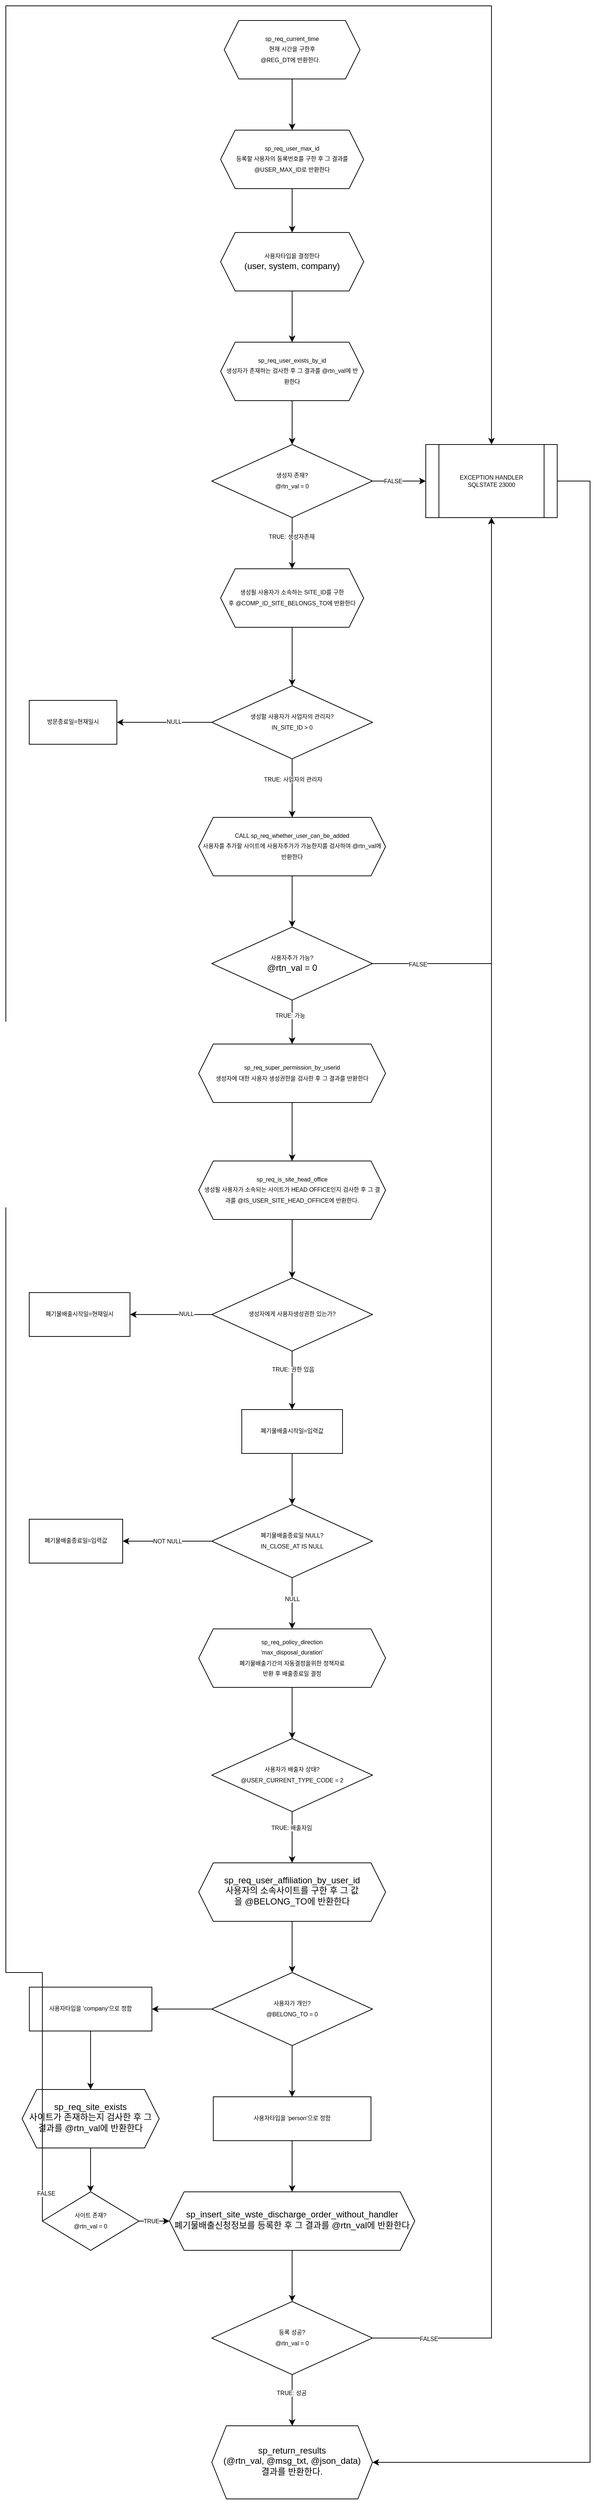 <mxfile version="16.5.6" type="device"><diagram id="GoSXiqhEjkwd7hs7oLC1" name="Page-1"><mxGraphModel dx="1719" dy="5658" grid="1" gridSize="10" guides="1" tooltips="1" connect="1" arrows="1" fold="1" page="1" pageScale="1" pageWidth="827" pageHeight="1169" math="0" shadow="0"><root><mxCell id="0"/><mxCell id="1" parent="0"/><mxCell id="nqFcclDZsv5z8-_tzMHj-1" value="" style="edgeStyle=orthogonalEdgeStyle;rounded=0;orthogonalLoop=1;jettySize=auto;html=1;fontSize=8;entryX=0.5;entryY=0;entryDx=0;entryDy=0;" parent="1" source="nqFcclDZsv5z8-_tzMHj-2" target="nqFcclDZsv5z8-_tzMHj-12" edge="1"><mxGeometry relative="1" as="geometry"><mxPoint x="-404.9" y="-3610" as="targetPoint"/></mxGeometry></mxCell><mxCell id="nqFcclDZsv5z8-_tzMHj-2" value="&lt;span style=&quot;font-size: 8px&quot;&gt;sp_req_current_time&lt;/span&gt;&lt;br style=&quot;font-size: 8px&quot;&gt;&lt;span style=&quot;font-size: 8px&quot;&gt;현재 시간을 구한후&lt;/span&gt;&lt;br style=&quot;font-size: 8px&quot;&gt;&lt;span style=&quot;font-size: 8px&quot;&gt;@REG_DT에 반환한다.&amp;nbsp;&amp;nbsp;&lt;/span&gt;" style="shape=hexagon;perimeter=hexagonPerimeter2;whiteSpace=wrap;html=1;fixedSize=1;shadow=0;strokeWidth=1;spacing=6;spacingTop=-4;" parent="1" vertex="1"><mxGeometry x="-520.97" y="-3740" width="186" height="80" as="geometry"/></mxCell><mxCell id="nqFcclDZsv5z8-_tzMHj-169" style="edgeStyle=elbowEdgeStyle;rounded=0;orthogonalLoop=1;jettySize=auto;html=1;exitX=1;exitY=0.5;exitDx=0;exitDy=0;entryX=1;entryY=0.5;entryDx=0;entryDy=0;fontSize=8;" parent="1" source="nqFcclDZsv5z8-_tzMHj-9" target="nqFcclDZsv5z8-_tzMHj-166" edge="1"><mxGeometry relative="1" as="geometry"><Array as="points"><mxPoint x="-20" y="-1980"/></Array></mxGeometry></mxCell><mxCell id="nqFcclDZsv5z8-_tzMHj-9" value="EXCEPTION HANDLER&lt;br&gt;SQLSTATE 23000" style="shape=process;whiteSpace=wrap;html=1;backgroundOutline=1;fontSize=8;" parent="1" vertex="1"><mxGeometry x="-244.97" y="-3160" width="180" height="100" as="geometry"/></mxCell><mxCell id="nqFcclDZsv5z8-_tzMHj-11" value="" style="edgeStyle=orthogonalEdgeStyle;rounded=0;orthogonalLoop=1;jettySize=auto;html=1;entryX=0.5;entryY=0;entryDx=0;entryDy=0;" parent="1" source="nqFcclDZsv5z8-_tzMHj-12" target="Ni5LWQ4rkVCWJuitLpwn-1" edge="1"><mxGeometry relative="1" as="geometry"/></mxCell><mxCell id="nqFcclDZsv5z8-_tzMHj-12" value="&lt;span style=&quot;font-size: 8px&quot;&gt;sp_req_user_max_id&lt;/span&gt;&lt;br&gt;&lt;span style=&quot;font-size: 8px&quot;&gt;등록할 사용자의 등록번호를 구한 후 그 결과를 @USER_MAX_ID로 반환한다&lt;/span&gt;" style="shape=hexagon;perimeter=hexagonPerimeter2;whiteSpace=wrap;html=1;fixedSize=1;shadow=0;strokeWidth=1;spacing=6;spacingTop=-4;" parent="1" vertex="1"><mxGeometry x="-525.94" y="-3590" width="195.94" height="80" as="geometry"/></mxCell><mxCell id="nqFcclDZsv5z8-_tzMHj-13" style="edgeStyle=orthogonalEdgeStyle;rounded=0;orthogonalLoop=1;jettySize=auto;html=1;entryX=0;entryY=0.5;entryDx=0;entryDy=0;fontSize=8;" parent="1" source="nqFcclDZsv5z8-_tzMHj-17" target="nqFcclDZsv5z8-_tzMHj-9" edge="1"><mxGeometry relative="1" as="geometry"/></mxCell><mxCell id="nqFcclDZsv5z8-_tzMHj-14" value="FALSE" style="edgeLabel;html=1;align=center;verticalAlign=middle;resizable=0;points=[];fontSize=8;" parent="nqFcclDZsv5z8-_tzMHj-13" vertex="1" connectable="0"><mxGeometry x="-0.782" relative="1" as="geometry"><mxPoint x="20" as="offset"/></mxGeometry></mxCell><mxCell id="nqFcclDZsv5z8-_tzMHj-15" value="" style="edgeStyle=orthogonalEdgeStyle;rounded=0;orthogonalLoop=1;jettySize=auto;html=1;fontSize=8;entryX=0.5;entryY=0;entryDx=0;entryDy=0;" parent="1" source="nqFcclDZsv5z8-_tzMHj-17" target="Ni5LWQ4rkVCWJuitLpwn-5" edge="1"><mxGeometry relative="1" as="geometry"><mxPoint x="-428" y="-2980" as="targetPoint"/></mxGeometry></mxCell><mxCell id="nqFcclDZsv5z8-_tzMHj-16" value="TRUE: 생성자존재" style="edgeLabel;html=1;align=center;verticalAlign=middle;resizable=0;points=[];fontSize=8;" parent="nqFcclDZsv5z8-_tzMHj-15" vertex="1" connectable="0"><mxGeometry x="-0.258" y="-1" relative="1" as="geometry"><mxPoint as="offset"/></mxGeometry></mxCell><mxCell id="nqFcclDZsv5z8-_tzMHj-17" value="&lt;font style=&quot;font-size: 8px&quot;&gt;생성자 존재?&lt;br&gt;@rtn_val = 0&lt;/font&gt;" style="rhombus;whiteSpace=wrap;html=1;shadow=0;strokeWidth=1;spacing=6;spacingTop=-4;" parent="1" vertex="1"><mxGeometry x="-537.97" y="-3160" width="220" height="100" as="geometry"/></mxCell><mxCell id="nqFcclDZsv5z8-_tzMHj-20" value="" style="edgeStyle=orthogonalEdgeStyle;rounded=0;orthogonalLoop=1;jettySize=auto;html=1;fontSize=8;entryX=0.5;entryY=0;entryDx=0;entryDy=0;" parent="1" source="nqFcclDZsv5z8-_tzMHj-24" target="Ni5LWQ4rkVCWJuitLpwn-7" edge="1"><mxGeometry relative="1" as="geometry"><mxPoint x="-427.97" y="-2640" as="targetPoint"/></mxGeometry></mxCell><mxCell id="nqFcclDZsv5z8-_tzMHj-21" value="TRUE: 사업자의 관리자" style="edgeLabel;html=1;align=center;verticalAlign=middle;resizable=0;points=[];fontSize=8;" parent="nqFcclDZsv5z8-_tzMHj-20" vertex="1" connectable="0"><mxGeometry x="-0.31" relative="1" as="geometry"><mxPoint x="1" as="offset"/></mxGeometry></mxCell><mxCell id="nqFcclDZsv5z8-_tzMHj-96" value="" style="edgeStyle=elbowEdgeStyle;rounded=0;orthogonalLoop=1;jettySize=auto;html=1;fontSize=8;" parent="1" source="nqFcclDZsv5z8-_tzMHj-24" target="nqFcclDZsv5z8-_tzMHj-95" edge="1"><mxGeometry relative="1" as="geometry"/></mxCell><mxCell id="nqFcclDZsv5z8-_tzMHj-97" value="NULL" style="edgeLabel;html=1;align=center;verticalAlign=middle;resizable=0;points=[];fontSize=8;" parent="nqFcclDZsv5z8-_tzMHj-96" vertex="1" connectable="0"><mxGeometry x="-0.19" y="-1" relative="1" as="geometry"><mxPoint as="offset"/></mxGeometry></mxCell><mxCell id="nqFcclDZsv5z8-_tzMHj-24" value="&lt;font style=&quot;font-size: 8px&quot;&gt;생성할 사용자가 사업자의 관리자?&lt;br&gt;IN_SITE_ID &amp;gt; 0&lt;/font&gt;" style="rhombus;whiteSpace=wrap;html=1;shadow=0;strokeWidth=1;spacing=6;spacingTop=-4;" parent="1" vertex="1"><mxGeometry x="-537.97" y="-2830" width="220" height="100" as="geometry"/></mxCell><mxCell id="nqFcclDZsv5z8-_tzMHj-95" value="&lt;font style=&quot;font-size: 8px&quot;&gt;방문종료일=현재일시&lt;/font&gt;" style="whiteSpace=wrap;html=1;shadow=0;strokeWidth=1;spacing=6;spacingTop=-4;" parent="1" vertex="1"><mxGeometry x="-787.97" y="-2810" width="120" height="60" as="geometry"/></mxCell><mxCell id="nqFcclDZsv5z8-_tzMHj-100" style="edgeStyle=elbowEdgeStyle;rounded=0;orthogonalLoop=1;jettySize=auto;html=1;entryX=0.5;entryY=0;entryDx=0;entryDy=0;fontSize=8;" parent="1" source="nqFcclDZsv5z8-_tzMHj-98" target="nqFcclDZsv5z8-_tzMHj-99" edge="1"><mxGeometry relative="1" as="geometry"/></mxCell><mxCell id="nqFcclDZsv5z8-_tzMHj-101" value="TRUE: 가능" style="edgeLabel;html=1;align=center;verticalAlign=middle;resizable=0;points=[];fontSize=8;" parent="nqFcclDZsv5z8-_tzMHj-100" vertex="1" connectable="0"><mxGeometry x="-0.296" y="-2" relative="1" as="geometry"><mxPoint x="-1" as="offset"/></mxGeometry></mxCell><mxCell id="Ni5LWQ4rkVCWJuitLpwn-8" style="edgeStyle=orthogonalEdgeStyle;rounded=0;orthogonalLoop=1;jettySize=auto;html=1;fontSize=8;" edge="1" parent="1" source="nqFcclDZsv5z8-_tzMHj-98" target="nqFcclDZsv5z8-_tzMHj-9"><mxGeometry relative="1" as="geometry"/></mxCell><mxCell id="Ni5LWQ4rkVCWJuitLpwn-9" value="FALSE" style="edgeLabel;html=1;align=center;verticalAlign=middle;resizable=0;points=[];fontSize=8;" vertex="1" connectable="0" parent="Ni5LWQ4rkVCWJuitLpwn-8"><mxGeometry x="-0.839" y="-1" relative="1" as="geometry"><mxPoint as="offset"/></mxGeometry></mxCell><mxCell id="nqFcclDZsv5z8-_tzMHj-98" value="&lt;span style=&quot;font-size: 8px&quot;&gt;사용자추가 가능?&lt;br&gt;&lt;/span&gt;@rtn_val = 0" style="rhombus;whiteSpace=wrap;html=1;shadow=0;strokeWidth=1;spacing=6;spacingTop=-4;" parent="1" vertex="1"><mxGeometry x="-537.97" y="-2500" width="220" height="100" as="geometry"/></mxCell><mxCell id="nqFcclDZsv5z8-_tzMHj-106" value="" style="edgeStyle=elbowEdgeStyle;rounded=0;orthogonalLoop=1;jettySize=auto;html=1;fontSize=8;entryX=0.5;entryY=0;entryDx=0;entryDy=0;" parent="1" source="nqFcclDZsv5z8-_tzMHj-99" target="Ni5LWQ4rkVCWJuitLpwn-10" edge="1"><mxGeometry relative="1" as="geometry"><mxPoint x="-380" y="-2220" as="targetPoint"/></mxGeometry></mxCell><mxCell id="nqFcclDZsv5z8-_tzMHj-99" value="&lt;font style=&quot;font-size: 8px&quot;&gt;sp_req_super_permission_by_userid&lt;br&gt;생성자에 대한 사용자 생성권한을 검사한 후 그 결과를 반환한다&lt;/font&gt;" style="shape=hexagon;perimeter=hexagonPerimeter2;whiteSpace=wrap;html=1;fixedSize=1;shadow=0;strokeWidth=1;spacing=6;spacingTop=-4;" parent="1" vertex="1"><mxGeometry x="-555.94" y="-2340" width="255.94" height="80" as="geometry"/></mxCell><mxCell id="nqFcclDZsv5z8-_tzMHj-109" style="edgeStyle=elbowEdgeStyle;rounded=0;orthogonalLoop=1;jettySize=auto;html=1;fontSize=8;" parent="1" source="nqFcclDZsv5z8-_tzMHj-107" target="nqFcclDZsv5z8-_tzMHj-108" edge="1"><mxGeometry relative="1" as="geometry"/></mxCell><mxCell id="nqFcclDZsv5z8-_tzMHj-110" value="NULL" style="edgeLabel;html=1;align=center;verticalAlign=middle;resizable=0;points=[];fontSize=8;" parent="nqFcclDZsv5z8-_tzMHj-109" vertex="1" connectable="0"><mxGeometry x="-0.363" y="-1" relative="1" as="geometry"><mxPoint as="offset"/></mxGeometry></mxCell><mxCell id="nqFcclDZsv5z8-_tzMHj-147" value="" style="edgeStyle=elbowEdgeStyle;rounded=0;orthogonalLoop=1;jettySize=auto;html=1;fontSize=8;" parent="1" source="nqFcclDZsv5z8-_tzMHj-107" target="nqFcclDZsv5z8-_tzMHj-146" edge="1"><mxGeometry relative="1" as="geometry"/></mxCell><mxCell id="nqFcclDZsv5z8-_tzMHj-148" value="TRUE: 권한 있음" style="edgeLabel;html=1;align=center;verticalAlign=middle;resizable=0;points=[];fontSize=8;" parent="nqFcclDZsv5z8-_tzMHj-147" vertex="1" connectable="0"><mxGeometry x="-0.37" y="1" relative="1" as="geometry"><mxPoint as="offset"/></mxGeometry></mxCell><mxCell id="nqFcclDZsv5z8-_tzMHj-107" value="&lt;span style=&quot;font-size: 8px&quot;&gt;생성자에게 사용자생성권한 있는가?&lt;/span&gt;" style="rhombus;whiteSpace=wrap;html=1;shadow=0;strokeWidth=1;spacing=6;spacingTop=-4;" parent="1" vertex="1"><mxGeometry x="-537.97" y="-2020" width="220" height="100" as="geometry"/></mxCell><mxCell id="nqFcclDZsv5z8-_tzMHj-108" value="&lt;span style=&quot;font-size: 8px&quot;&gt;폐기물배출시작일=현재일시&lt;/span&gt;" style="whiteSpace=wrap;html=1;shadow=0;strokeWidth=1;spacing=6;spacingTop=-4;" parent="1" vertex="1"><mxGeometry x="-787.97" y="-2000" width="137.97" height="60" as="geometry"/></mxCell><mxCell id="nqFcclDZsv5z8-_tzMHj-115" style="edgeStyle=elbowEdgeStyle;rounded=0;orthogonalLoop=1;jettySize=auto;html=1;entryX=1;entryY=0.5;entryDx=0;entryDy=0;fontSize=8;" parent="1" source="nqFcclDZsv5z8-_tzMHj-113" target="nqFcclDZsv5z8-_tzMHj-114" edge="1"><mxGeometry relative="1" as="geometry"/></mxCell><mxCell id="nqFcclDZsv5z8-_tzMHj-116" value="NOT NULL" style="edgeLabel;html=1;align=center;verticalAlign=middle;resizable=0;points=[];fontSize=8;" parent="nqFcclDZsv5z8-_tzMHj-115" vertex="1" connectable="0"><mxGeometry x="-0.449" y="1" relative="1" as="geometry"><mxPoint x="-28" y="-1" as="offset"/></mxGeometry></mxCell><mxCell id="nqFcclDZsv5z8-_tzMHj-119" value="" style="edgeStyle=elbowEdgeStyle;rounded=0;orthogonalLoop=1;jettySize=auto;html=1;fontSize=8;" parent="1" source="nqFcclDZsv5z8-_tzMHj-113" target="nqFcclDZsv5z8-_tzMHj-118" edge="1"><mxGeometry relative="1" as="geometry"/></mxCell><mxCell id="nqFcclDZsv5z8-_tzMHj-120" value="NULL" style="edgeLabel;html=1;align=center;verticalAlign=middle;resizable=0;points=[];fontSize=8;" parent="nqFcclDZsv5z8-_tzMHj-119" vertex="1" connectable="0"><mxGeometry x="-0.193" relative="1" as="geometry"><mxPoint as="offset"/></mxGeometry></mxCell><mxCell id="nqFcclDZsv5z8-_tzMHj-113" value="&lt;font style=&quot;font-size: 8px&quot;&gt;폐기물배출종료일 NULL?&lt;br&gt;IN_CLOSE_AT IS NULL&lt;/font&gt;" style="rhombus;whiteSpace=wrap;html=1;shadow=0;strokeWidth=1;spacing=6;spacingTop=-4;" parent="1" vertex="1"><mxGeometry x="-537.97" y="-1710.0" width="220" height="100" as="geometry"/></mxCell><mxCell id="nqFcclDZsv5z8-_tzMHj-114" value="&lt;span style=&quot;font-size: 8px&quot;&gt;폐기물배출종료일=&lt;/span&gt;&lt;span style=&quot;font-size: 8px&quot;&gt;입력값&lt;/span&gt;" style="whiteSpace=wrap;html=1;shadow=0;strokeWidth=1;spacing=6;spacingTop=-4;" parent="1" vertex="1"><mxGeometry x="-787.97" y="-1690.0" width="127.97" height="60" as="geometry"/></mxCell><mxCell id="nqFcclDZsv5z8-_tzMHj-151" value="" style="edgeStyle=elbowEdgeStyle;rounded=0;orthogonalLoop=1;jettySize=auto;html=1;fontSize=8;" parent="1" source="nqFcclDZsv5z8-_tzMHj-118" target="nqFcclDZsv5z8-_tzMHj-150" edge="1"><mxGeometry relative="1" as="geometry"/></mxCell><mxCell id="nqFcclDZsv5z8-_tzMHj-118" value="&lt;span style=&quot;font-size: 8px&quot;&gt;sp_req_policy_direction&lt;/span&gt;&lt;br&gt;&lt;span style=&quot;font-size: 8px&quot;&gt;'max_disposal_duration'&lt;/span&gt;&lt;br&gt;&lt;span style=&quot;font-size: 8px&quot;&gt;폐기물배출기간의 자동결정을위한 정책자료 &lt;/span&gt;&lt;br&gt;&lt;span style=&quot;font-size: 8px&quot;&gt;반환 후 배출종료일 결정&lt;/span&gt;" style="shape=hexagon;perimeter=hexagonPerimeter2;whiteSpace=wrap;html=1;fixedSize=1;shadow=0;strokeWidth=1;spacing=6;spacingTop=-4;" parent="1" vertex="1"><mxGeometry x="-555.94" y="-1540.0" width="255.94" height="80" as="geometry"/></mxCell><mxCell id="nqFcclDZsv5z8-_tzMHj-143" value="" style="edgeStyle=elbowEdgeStyle;rounded=0;orthogonalLoop=1;jettySize=auto;html=1;fontSize=8;exitX=0.5;exitY=1;exitDx=0;exitDy=0;" parent="1" source="Ni5LWQ4rkVCWJuitLpwn-7" target="nqFcclDZsv5z8-_tzMHj-98" edge="1"><mxGeometry relative="1" as="geometry"><mxPoint x="-427.953" y="-2580" as="sourcePoint"/></mxGeometry></mxCell><mxCell id="nqFcclDZsv5z8-_tzMHj-149" value="" style="edgeStyle=elbowEdgeStyle;rounded=0;orthogonalLoop=1;jettySize=auto;html=1;fontSize=8;" parent="1" source="nqFcclDZsv5z8-_tzMHj-146" target="nqFcclDZsv5z8-_tzMHj-113" edge="1"><mxGeometry relative="1" as="geometry"/></mxCell><mxCell id="nqFcclDZsv5z8-_tzMHj-146" value="&lt;span style=&quot;font-size: 8px&quot;&gt;폐기물배출시작일=입력값&lt;/span&gt;" style="whiteSpace=wrap;html=1;shadow=0;strokeWidth=1;spacing=6;spacingTop=-4;" parent="1" vertex="1"><mxGeometry x="-496.95" y="-1840.0" width="137.97" height="60" as="geometry"/></mxCell><mxCell id="nqFcclDZsv5z8-_tzMHj-153" value="" style="edgeStyle=elbowEdgeStyle;rounded=0;orthogonalLoop=1;jettySize=auto;html=1;fontSize=8;entryX=0.5;entryY=0;entryDx=0;entryDy=0;" parent="1" source="nqFcclDZsv5z8-_tzMHj-150" target="nqFcclDZsv5z8-_tzMHj-154" edge="1"><mxGeometry relative="1" as="geometry"><mxPoint x="-340" y="-1260.0" as="targetPoint"/></mxGeometry></mxCell><mxCell id="nqFcclDZsv5z8-_tzMHj-157" value="TRUE: 배출자임" style="edgeLabel;html=1;align=center;verticalAlign=middle;resizable=0;points=[];fontSize=8;" parent="nqFcclDZsv5z8-_tzMHj-153" vertex="1" connectable="0"><mxGeometry x="-0.389" y="-1" relative="1" as="geometry"><mxPoint as="offset"/></mxGeometry></mxCell><mxCell id="nqFcclDZsv5z8-_tzMHj-150" value="&lt;span style=&quot;font-size: 8px&quot;&gt;사용자가 배출자 상태?&lt;/span&gt;&lt;br&gt;&lt;span style=&quot;font-size: 8px&quot;&gt;@USER_CURRENT_TYPE_CODE = 2&lt;/span&gt;" style="rhombus;whiteSpace=wrap;html=1;shadow=0;strokeWidth=1;spacing=6;spacingTop=-4;" parent="1" vertex="1"><mxGeometry x="-537.97" y="-1390.0" width="220" height="100" as="geometry"/></mxCell><mxCell id="nqFcclDZsv5z8-_tzMHj-156" value="" style="edgeStyle=elbowEdgeStyle;rounded=0;orthogonalLoop=1;jettySize=auto;html=1;fontSize=8;" parent="1" source="nqFcclDZsv5z8-_tzMHj-154" target="nqFcclDZsv5z8-_tzMHj-155" edge="1"><mxGeometry relative="1" as="geometry"/></mxCell><mxCell id="nqFcclDZsv5z8-_tzMHj-154" value="sp_req_user_affiliation_by_user_id&lt;br&gt;사용자의 소속사이트를 구한 후 그 값을&amp;nbsp;@BELONG_TO에 반환한다" style="shape=hexagon;perimeter=hexagonPerimeter2;whiteSpace=wrap;html=1;fixedSize=1;shadow=0;strokeWidth=1;spacing=6;spacingTop=-4;" parent="1" vertex="1"><mxGeometry x="-555.93" y="-1220.0" width="255.94" height="80" as="geometry"/></mxCell><mxCell id="nqFcclDZsv5z8-_tzMHj-159" value="" style="edgeStyle=elbowEdgeStyle;rounded=0;orthogonalLoop=1;jettySize=auto;html=1;fontSize=8;" parent="1" source="nqFcclDZsv5z8-_tzMHj-155" target="nqFcclDZsv5z8-_tzMHj-158" edge="1"><mxGeometry relative="1" as="geometry"/></mxCell><mxCell id="nqFcclDZsv5z8-_tzMHj-171" value="" style="edgeStyle=elbowEdgeStyle;rounded=0;orthogonalLoop=1;jettySize=auto;html=1;fontSize=8;" parent="1" source="nqFcclDZsv5z8-_tzMHj-155" target="nqFcclDZsv5z8-_tzMHj-170" edge="1"><mxGeometry relative="1" as="geometry"/></mxCell><mxCell id="nqFcclDZsv5z8-_tzMHj-155" value="&lt;span style=&quot;font-size: 8px&quot;&gt;사용자가 개인?&lt;/span&gt;&lt;br&gt;&lt;span style=&quot;font-size: 8px&quot;&gt;@BELONG_TO = 0&lt;/span&gt;" style="rhombus;whiteSpace=wrap;html=1;shadow=0;strokeWidth=1;spacing=6;spacingTop=-4;" parent="1" vertex="1"><mxGeometry x="-537.97" y="-1070.0" width="220" height="100" as="geometry"/></mxCell><mxCell id="nqFcclDZsv5z8-_tzMHj-161" value="" style="edgeStyle=elbowEdgeStyle;rounded=0;orthogonalLoop=1;jettySize=auto;html=1;fontSize=8;" parent="1" source="nqFcclDZsv5z8-_tzMHj-158" target="nqFcclDZsv5z8-_tzMHj-160" edge="1"><mxGeometry relative="1" as="geometry"/></mxCell><mxCell id="nqFcclDZsv5z8-_tzMHj-158" value="&lt;span style=&quot;font-size: 8px&quot;&gt;사용자타입을 'person'으로 정함&lt;/span&gt;" style="whiteSpace=wrap;html=1;shadow=0;strokeWidth=1;spacing=6;spacingTop=-4;" parent="1" vertex="1"><mxGeometry x="-535.91" y="-900" width="215.91" height="60" as="geometry"/></mxCell><mxCell id="nqFcclDZsv5z8-_tzMHj-163" value="" style="edgeStyle=elbowEdgeStyle;rounded=0;orthogonalLoop=1;jettySize=auto;html=1;fontSize=8;" parent="1" source="nqFcclDZsv5z8-_tzMHj-160" target="nqFcclDZsv5z8-_tzMHj-162" edge="1"><mxGeometry relative="1" as="geometry"/></mxCell><mxCell id="nqFcclDZsv5z8-_tzMHj-160" value="sp_insert_site_wste_discharge_order_without_handler&lt;br&gt;폐기물배출신청정보를 등록한 후 그 결과를&amp;nbsp;@rtn_val에 반환한다" style="shape=hexagon;perimeter=hexagonPerimeter2;whiteSpace=wrap;html=1;fixedSize=1;shadow=0;strokeWidth=1;spacing=6;spacingTop=-4;" parent="1" vertex="1"><mxGeometry x="-595.94" y="-770" width="335.94" height="80" as="geometry"/></mxCell><mxCell id="nqFcclDZsv5z8-_tzMHj-164" style="edgeStyle=elbowEdgeStyle;rounded=0;orthogonalLoop=1;jettySize=auto;html=1;entryX=0.5;entryY=1;entryDx=0;entryDy=0;fontSize=8;" parent="1" source="nqFcclDZsv5z8-_tzMHj-162" target="nqFcclDZsv5z8-_tzMHj-9" edge="1"><mxGeometry relative="1" as="geometry"><Array as="points"><mxPoint x="-155" y="-2810"/></Array></mxGeometry></mxCell><mxCell id="nqFcclDZsv5z8-_tzMHj-165" value="FALSE" style="edgeLabel;html=1;align=center;verticalAlign=middle;resizable=0;points=[];fontSize=8;" parent="nqFcclDZsv5z8-_tzMHj-164" vertex="1" connectable="0"><mxGeometry x="-0.942" y="-1" relative="1" as="geometry"><mxPoint as="offset"/></mxGeometry></mxCell><mxCell id="nqFcclDZsv5z8-_tzMHj-167" value="" style="edgeStyle=elbowEdgeStyle;rounded=0;orthogonalLoop=1;jettySize=auto;html=1;fontSize=8;" parent="1" source="nqFcclDZsv5z8-_tzMHj-162" target="nqFcclDZsv5z8-_tzMHj-166" edge="1"><mxGeometry relative="1" as="geometry"/></mxCell><mxCell id="nqFcclDZsv5z8-_tzMHj-168" value="TRUE: 성공" style="edgeLabel;html=1;align=center;verticalAlign=middle;resizable=0;points=[];fontSize=8;" parent="nqFcclDZsv5z8-_tzMHj-167" vertex="1" connectable="0"><mxGeometry x="-0.3" y="-1" relative="1" as="geometry"><mxPoint as="offset"/></mxGeometry></mxCell><mxCell id="nqFcclDZsv5z8-_tzMHj-162" value="&lt;span style=&quot;font-size: 8px&quot;&gt;등록 성공?&lt;/span&gt;&lt;br&gt;&lt;span style=&quot;font-size: 8px&quot;&gt;@rtn_val = 0&lt;/span&gt;" style="rhombus;whiteSpace=wrap;html=1;shadow=0;strokeWidth=1;spacing=6;spacingTop=-4;" parent="1" vertex="1"><mxGeometry x="-537.97" y="-620" width="220" height="100" as="geometry"/></mxCell><mxCell id="nqFcclDZsv5z8-_tzMHj-166" value="sp_return_results&lt;br&gt;(@rtn_val, @msg_txt, @json_data)&lt;br&gt;결과를 반환한다." style="shape=hexagon;perimeter=hexagonPerimeter2;whiteSpace=wrap;html=1;fixedSize=1;shadow=0;strokeWidth=1;spacing=6;spacingTop=-4;" parent="1" vertex="1"><mxGeometry x="-537.95" y="-450" width="220" height="100" as="geometry"/></mxCell><mxCell id="nqFcclDZsv5z8-_tzMHj-173" value="" style="edgeStyle=elbowEdgeStyle;rounded=0;orthogonalLoop=1;jettySize=auto;html=1;fontSize=8;" parent="1" source="nqFcclDZsv5z8-_tzMHj-170" target="nqFcclDZsv5z8-_tzMHj-172" edge="1"><mxGeometry relative="1" as="geometry"/></mxCell><mxCell id="nqFcclDZsv5z8-_tzMHj-170" value="&lt;span style=&quot;font-size: 8px&quot;&gt;사용자타입을 'company'으로 정함&lt;/span&gt;" style="whiteSpace=wrap;html=1;shadow=0;strokeWidth=1;spacing=6;spacingTop=-4;" parent="1" vertex="1"><mxGeometry x="-787.79" y="-1050.0" width="167.79" height="60" as="geometry"/></mxCell><mxCell id="nqFcclDZsv5z8-_tzMHj-175" value="" style="edgeStyle=elbowEdgeStyle;rounded=0;orthogonalLoop=1;jettySize=auto;html=1;fontSize=8;" parent="1" source="nqFcclDZsv5z8-_tzMHj-172" target="nqFcclDZsv5z8-_tzMHj-174" edge="1"><mxGeometry relative="1" as="geometry"/></mxCell><mxCell id="nqFcclDZsv5z8-_tzMHj-172" value="sp_req_site_exists&lt;br&gt;사이트가 존재하는지 검사한 후 그 결과를&amp;nbsp;@rtn_val에 반환한다" style="shape=hexagon;perimeter=hexagonPerimeter2;whiteSpace=wrap;html=1;fixedSize=1;shadow=0;strokeWidth=1;spacing=6;spacingTop=-4;" parent="1" vertex="1"><mxGeometry x="-797.78" y="-910" width="187.78" height="80" as="geometry"/></mxCell><mxCell id="nqFcclDZsv5z8-_tzMHj-176" value="" style="edgeStyle=elbowEdgeStyle;rounded=0;orthogonalLoop=1;jettySize=auto;html=1;fontSize=8;" parent="1" source="nqFcclDZsv5z8-_tzMHj-174" target="nqFcclDZsv5z8-_tzMHj-160" edge="1"><mxGeometry relative="1" as="geometry"/></mxCell><mxCell id="nqFcclDZsv5z8-_tzMHj-177" value="TRUE" style="edgeLabel;html=1;align=center;verticalAlign=middle;resizable=0;points=[];fontSize=8;" parent="nqFcclDZsv5z8-_tzMHj-176" vertex="1" connectable="0"><mxGeometry x="-0.406" y="1" relative="1" as="geometry"><mxPoint x="4" y="1" as="offset"/></mxGeometry></mxCell><mxCell id="nqFcclDZsv5z8-_tzMHj-174" value="&lt;span style=&quot;font-size: 8px&quot;&gt;사이트 존재?&lt;br&gt;&lt;/span&gt;&lt;span style=&quot;font-size: 8px&quot;&gt;@rtn_val = 0&lt;/span&gt;&lt;span style=&quot;font-size: 8px&quot;&gt;&lt;br&gt;&lt;/span&gt;" style="rhombus;whiteSpace=wrap;html=1;shadow=0;strokeWidth=1;spacing=6;spacingTop=-4;" parent="1" vertex="1"><mxGeometry x="-770" y="-770" width="132.22" height="80" as="geometry"/></mxCell><mxCell id="nqFcclDZsv5z8-_tzMHj-178" style="edgeStyle=orthogonalEdgeStyle;rounded=0;orthogonalLoop=1;jettySize=auto;html=1;fontSize=8;entryX=0.5;entryY=0;entryDx=0;entryDy=0;exitX=0;exitY=0.5;exitDx=0;exitDy=0;" parent="1" source="nqFcclDZsv5z8-_tzMHj-174" target="nqFcclDZsv5z8-_tzMHj-9" edge="1"><mxGeometry relative="1" as="geometry"><mxPoint x="-760" y="-1280" as="sourcePoint"/><mxPoint x="-120.07" y="-3280" as="targetPoint"/><Array as="points"><mxPoint x="-820" y="-1070"/><mxPoint x="-820" y="-3760"/><mxPoint x="-155" y="-3760"/></Array></mxGeometry></mxCell><mxCell id="nqFcclDZsv5z8-_tzMHj-179" value="FALSE" style="edgeLabel;html=1;align=center;verticalAlign=middle;resizable=0;points=[];fontSize=8;" parent="nqFcclDZsv5z8-_tzMHj-178" vertex="1" connectable="0"><mxGeometry x="-0.982" y="-1" relative="1" as="geometry"><mxPoint x="4" y="1" as="offset"/></mxGeometry></mxCell><mxCell id="Ni5LWQ4rkVCWJuitLpwn-2" value="" style="edgeStyle=orthogonalEdgeStyle;rounded=0;orthogonalLoop=1;jettySize=auto;html=1;entryX=0.5;entryY=0;entryDx=0;entryDy=0;" edge="1" parent="1" source="Ni5LWQ4rkVCWJuitLpwn-1" target="Ni5LWQ4rkVCWJuitLpwn-3"><mxGeometry relative="1" as="geometry"><mxPoint x="-428" y="-3160" as="targetPoint"/></mxGeometry></mxCell><mxCell id="Ni5LWQ4rkVCWJuitLpwn-1" value="&lt;span style=&quot;font-size: 8px&quot;&gt;사용자타입을 결정한다&lt;br&gt;&lt;/span&gt;(user, system, company)" style="shape=hexagon;perimeter=hexagonPerimeter2;whiteSpace=wrap;html=1;fixedSize=1;shadow=0;strokeWidth=1;spacing=6;spacingTop=-4;" vertex="1" parent="1"><mxGeometry x="-525.94" y="-3450" width="195.94" height="80" as="geometry"/></mxCell><mxCell id="Ni5LWQ4rkVCWJuitLpwn-4" value="" style="edgeStyle=orthogonalEdgeStyle;rounded=0;orthogonalLoop=1;jettySize=auto;html=1;" edge="1" parent="1" source="Ni5LWQ4rkVCWJuitLpwn-3" target="nqFcclDZsv5z8-_tzMHj-17"><mxGeometry relative="1" as="geometry"/></mxCell><mxCell id="Ni5LWQ4rkVCWJuitLpwn-3" value="&lt;span style=&quot;font-size: 8px&quot;&gt;sp_req_user_exists_by_id&lt;/span&gt;&lt;br&gt;&lt;span style=&quot;font-size: 8px&quot;&gt;생성자가 존재하는 검사한 후 그 결과를 @rtn_val에 반환한다&lt;/span&gt;" style="shape=hexagon;perimeter=hexagonPerimeter2;whiteSpace=wrap;html=1;fixedSize=1;shadow=0;strokeWidth=1;spacing=6;spacingTop=-4;" vertex="1" parent="1"><mxGeometry x="-525.94" y="-3300" width="195.94" height="80" as="geometry"/></mxCell><mxCell id="Ni5LWQ4rkVCWJuitLpwn-6" value="" style="edgeStyle=orthogonalEdgeStyle;rounded=0;orthogonalLoop=1;jettySize=auto;html=1;" edge="1" parent="1" source="Ni5LWQ4rkVCWJuitLpwn-5" target="nqFcclDZsv5z8-_tzMHj-24"><mxGeometry relative="1" as="geometry"/></mxCell><mxCell id="Ni5LWQ4rkVCWJuitLpwn-5" value="&lt;span style=&quot;font-size: 8px&quot;&gt;생성될 사용자가 소속하는 SITE_ID를 구한 후&amp;nbsp;@COMP_ID_SITE_BELONGS_TO에 반환한다&lt;/span&gt;" style="shape=hexagon;perimeter=hexagonPerimeter2;whiteSpace=wrap;html=1;fixedSize=1;shadow=0;strokeWidth=1;spacing=6;spacingTop=-4;" vertex="1" parent="1"><mxGeometry x="-525.94" y="-2990" width="195.94" height="80" as="geometry"/></mxCell><mxCell id="Ni5LWQ4rkVCWJuitLpwn-7" value="&lt;div&gt;&lt;span style=&quot;font-size: 8px&quot;&gt;&lt;span&gt;&#9;&#9;&#9;&lt;/span&gt;CALL sp_req_whether_user_can_be_added&lt;/span&gt;&lt;/div&gt;&lt;span style=&quot;font-size: 8px&quot;&gt;사용자를 추가할 사이트에 사용자추가가 가능한지를 검사하여 @rtn_val에 반환한다&lt;/span&gt;" style="shape=hexagon;perimeter=hexagonPerimeter2;whiteSpace=wrap;html=1;fixedSize=1;shadow=0;strokeWidth=1;spacing=6;spacingTop=-4;" vertex="1" parent="1"><mxGeometry x="-555.94" y="-2650" width="255.94" height="80" as="geometry"/></mxCell><mxCell id="Ni5LWQ4rkVCWJuitLpwn-11" value="" style="edgeStyle=orthogonalEdgeStyle;rounded=0;orthogonalLoop=1;jettySize=auto;html=1;fontSize=8;" edge="1" parent="1" source="Ni5LWQ4rkVCWJuitLpwn-10" target="nqFcclDZsv5z8-_tzMHj-107"><mxGeometry relative="1" as="geometry"/></mxCell><mxCell id="Ni5LWQ4rkVCWJuitLpwn-10" value="&lt;font style=&quot;font-size: 8px&quot;&gt;sp_req_is_site_head_office&lt;br&gt;생성될 사용자가 소속되는 사이트가 HEAD OFFICE인지 검사한 후 그 결과를&amp;nbsp;@IS_USER_SITE_HEAD_OFFICE에 반환한다.&lt;/font&gt;" style="shape=hexagon;perimeter=hexagonPerimeter2;whiteSpace=wrap;html=1;fixedSize=1;shadow=0;strokeWidth=1;spacing=6;spacingTop=-4;" vertex="1" parent="1"><mxGeometry x="-555.92" y="-2180" width="255.94" height="80" as="geometry"/></mxCell></root></mxGraphModel></diagram></mxfile>